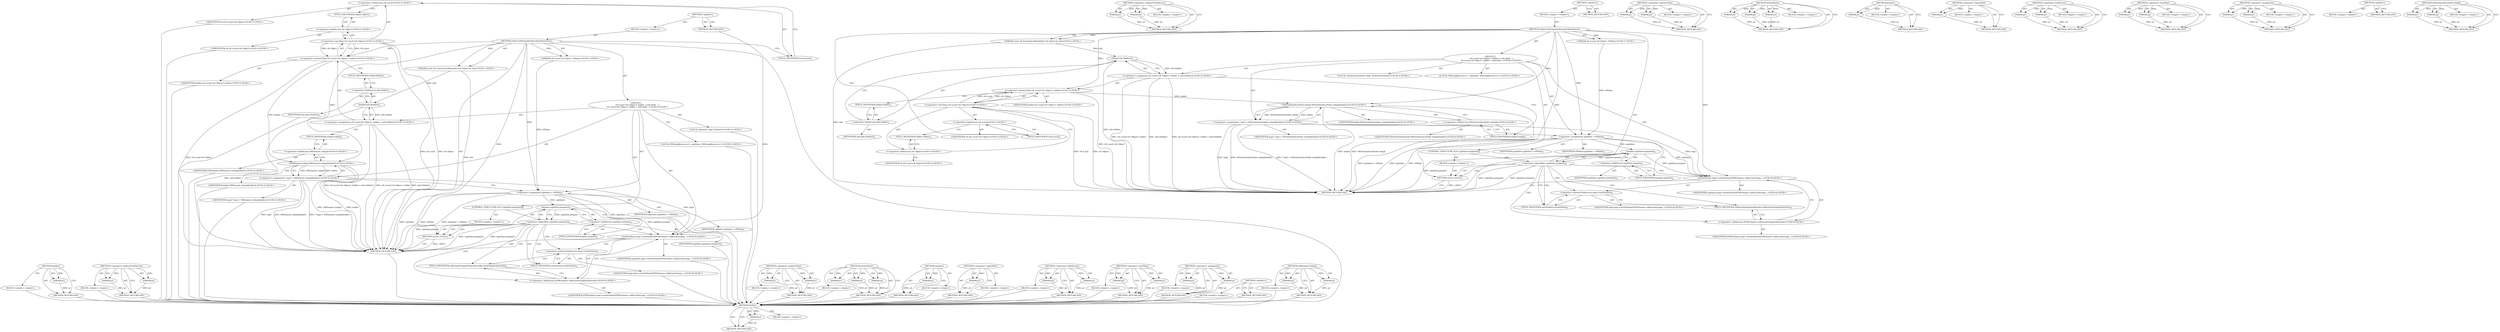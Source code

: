 digraph "V8TestInterfaceNode.toImpl" {
vulnerable_97 [label=<(METHOD,Holder)>];
vulnerable_98 [label=<(PARAM,p1)>];
vulnerable_99 [label=<(BLOCK,&lt;empty&gt;,&lt;empty&gt;)>];
vulnerable_100 [label=<(METHOD_RETURN,ANY)>];
vulnerable_120 [label=<(METHOD,&lt;operator&gt;.indirectFieldAccess)>];
vulnerable_121 [label=<(PARAM,p1)>];
vulnerable_122 [label=<(PARAM,p2)>];
vulnerable_123 [label=<(BLOCK,&lt;empty&gt;,&lt;empty&gt;)>];
vulnerable_124 [label=<(METHOD_RETURN,ANY)>];
vulnerable_6 [label=<(METHOD,&lt;global&gt;)<SUB>1</SUB>>];
vulnerable_7 [label=<(BLOCK,&lt;empty&gt;,&lt;empty&gt;)<SUB>1</SUB>>];
vulnerable_8 [label=<(METHOD,reflectUrlStringAttributeAttributeSetter)<SUB>1</SUB>>];
vulnerable_9 [label="<(PARAM,v8::Local&lt;v8::Value&gt; v8Value)<SUB>1</SUB>>"];
vulnerable_10 [label="<(PARAM,const v8::FunctionCallbackInfo&lt;v8::Value&gt;&amp; info)<SUB>1</SUB>>"];
vulnerable_11 [label="<(BLOCK,{
     v8::Local&lt;v8::Object&gt; holder = info.Hold...,{
     v8::Local&lt;v8::Object&gt; holder = info.Hold...)<SUB>2</SUB>>"];
vulnerable_12 [label="<(&lt;operator&gt;.assignment,v8::Local&lt;v8::Object&gt; holder = info.Holder())<SUB>3</SUB>>"];
vulnerable_13 [label="<(&lt;operator&gt;.greaterThan,v8::Local&lt;v8::Object&gt; holder)<SUB>3</SUB>>"];
vulnerable_14 [label="<(&lt;operator&gt;.lessThan,v8::Local&lt;v8::Object)<SUB>3</SUB>>"];
vulnerable_15 [label="<(&lt;operator&gt;.fieldAccess,v8::Local)<SUB>3</SUB>>"];
vulnerable_16 [label="<(IDENTIFIER,v8,v8::Local&lt;v8::Object)<SUB>3</SUB>>"];
vulnerable_17 [label=<(FIELD_IDENTIFIER,Local,Local)<SUB>3</SUB>>];
vulnerable_18 [label="<(&lt;operator&gt;.fieldAccess,v8::Object)<SUB>3</SUB>>"];
vulnerable_19 [label="<(IDENTIFIER,v8,v8::Local&lt;v8::Object)<SUB>3</SUB>>"];
vulnerable_20 [label=<(FIELD_IDENTIFIER,Object,Object)<SUB>3</SUB>>];
vulnerable_21 [label="<(IDENTIFIER,holder,v8::Local&lt;v8::Object&gt; holder)<SUB>3</SUB>>"];
vulnerable_22 [label=<(Holder,info.Holder())<SUB>3</SUB>>];
vulnerable_23 [label=<(&lt;operator&gt;.fieldAccess,info.Holder)<SUB>3</SUB>>];
vulnerable_24 [label=<(IDENTIFIER,info,info.Holder())<SUB>3</SUB>>];
vulnerable_25 [label=<(FIELD_IDENTIFIER,Holder,Holder)<SUB>3</SUB>>];
vulnerable_26 [label="<(LOCAL,Element* impl: Element*)<SUB>4</SUB>>"];
vulnerable_27 [label="<(&lt;operator&gt;.assignment,* impl = V8Element::toImpl(holder))<SUB>4</SUB>>"];
vulnerable_28 [label="<(IDENTIFIER,impl,* impl = V8Element::toImpl(holder))<SUB>4</SUB>>"];
vulnerable_29 [label="<(V8Element.toImpl,V8Element::toImpl(holder))<SUB>4</SUB>>"];
vulnerable_30 [label="<(&lt;operator&gt;.fieldAccess,V8Element::toImpl)<SUB>4</SUB>>"];
vulnerable_31 [label="<(IDENTIFIER,V8Element,V8Element::toImpl(holder))<SUB>4</SUB>>"];
vulnerable_32 [label=<(FIELD_IDENTIFIER,toImpl,toImpl)<SUB>4</SUB>>];
vulnerable_33 [label="<(IDENTIFIER,holder,V8Element::toImpl(holder))<SUB>4</SUB>>"];
vulnerable_34 [label="<(LOCAL,V8StringResource&lt;&gt; cppValue: V8StringResource&lt;&gt;)<SUB>5</SUB>>"];
vulnerable_35 [label=<(&lt;operator&gt;.assignment,cppValue = v8Value)<SUB>5</SUB>>];
vulnerable_36 [label=<(IDENTIFIER,cppValue,cppValue = v8Value)<SUB>5</SUB>>];
vulnerable_37 [label=<(IDENTIFIER,v8Value,cppValue = v8Value)<SUB>5</SUB>>];
vulnerable_38 [label=<(CONTROL_STRUCTURE,IF,if (!cppValue.prepare()))<SUB>6</SUB>>];
vulnerable_39 [label=<(&lt;operator&gt;.logicalNot,!cppValue.prepare())<SUB>6</SUB>>];
vulnerable_40 [label=<(prepare,cppValue.prepare())<SUB>6</SUB>>];
vulnerable_41 [label=<(&lt;operator&gt;.fieldAccess,cppValue.prepare)<SUB>6</SUB>>];
vulnerable_42 [label=<(IDENTIFIER,cppValue,cppValue.prepare())<SUB>6</SUB>>];
vulnerable_43 [label=<(FIELD_IDENTIFIER,prepare,prepare)<SUB>6</SUB>>];
vulnerable_44 [label=<(BLOCK,&lt;empty&gt;,&lt;empty&gt;)<SUB>7</SUB>>];
vulnerable_45 [label=<(RETURN,return;,return;)<SUB>7</SUB>>];
vulnerable_46 [label="<(setAttribute,impl-&gt;setAttribute(HTMLNames::reflecturlstringa...)<SUB>8</SUB>>"];
vulnerable_47 [label=<(&lt;operator&gt;.indirectFieldAccess,impl-&gt;setAttribute)<SUB>8</SUB>>];
vulnerable_48 [label="<(IDENTIFIER,impl,impl-&gt;setAttribute(HTMLNames::reflecturlstringa...)<SUB>8</SUB>>"];
vulnerable_49 [label=<(FIELD_IDENTIFIER,setAttribute,setAttribute)<SUB>8</SUB>>];
vulnerable_50 [label="<(&lt;operator&gt;.fieldAccess,HTMLNames::reflecturlstringattributeAttr)<SUB>8</SUB>>"];
vulnerable_51 [label="<(IDENTIFIER,HTMLNames,impl-&gt;setAttribute(HTMLNames::reflecturlstringa...)<SUB>8</SUB>>"];
vulnerable_52 [label=<(FIELD_IDENTIFIER,reflecturlstringattributeAttr,reflecturlstringattributeAttr)<SUB>8</SUB>>];
vulnerable_53 [label="<(IDENTIFIER,cppValue,impl-&gt;setAttribute(HTMLNames::reflecturlstringa...)<SUB>8</SUB>>"];
vulnerable_54 [label=<(METHOD_RETURN,void)<SUB>1</SUB>>];
vulnerable_56 [label=<(METHOD_RETURN,ANY)<SUB>1</SUB>>];
vulnerable_82 [label=<(METHOD,&lt;operator&gt;.greaterThan)>];
vulnerable_83 [label=<(PARAM,p1)>];
vulnerable_84 [label=<(PARAM,p2)>];
vulnerable_85 [label=<(BLOCK,&lt;empty&gt;,&lt;empty&gt;)>];
vulnerable_86 [label=<(METHOD_RETURN,ANY)>];
vulnerable_114 [label=<(METHOD,setAttribute)>];
vulnerable_115 [label=<(PARAM,p1)>];
vulnerable_116 [label=<(PARAM,p2)>];
vulnerable_117 [label=<(PARAM,p3)>];
vulnerable_118 [label=<(BLOCK,&lt;empty&gt;,&lt;empty&gt;)>];
vulnerable_119 [label=<(METHOD_RETURN,ANY)>];
vulnerable_110 [label=<(METHOD,prepare)>];
vulnerable_111 [label=<(PARAM,p1)>];
vulnerable_112 [label=<(BLOCK,&lt;empty&gt;,&lt;empty&gt;)>];
vulnerable_113 [label=<(METHOD_RETURN,ANY)>];
vulnerable_106 [label=<(METHOD,&lt;operator&gt;.logicalNot)>];
vulnerable_107 [label=<(PARAM,p1)>];
vulnerable_108 [label=<(BLOCK,&lt;empty&gt;,&lt;empty&gt;)>];
vulnerable_109 [label=<(METHOD_RETURN,ANY)>];
vulnerable_92 [label=<(METHOD,&lt;operator&gt;.fieldAccess)>];
vulnerable_93 [label=<(PARAM,p1)>];
vulnerable_94 [label=<(PARAM,p2)>];
vulnerable_95 [label=<(BLOCK,&lt;empty&gt;,&lt;empty&gt;)>];
vulnerable_96 [label=<(METHOD_RETURN,ANY)>];
vulnerable_87 [label=<(METHOD,&lt;operator&gt;.lessThan)>];
vulnerable_88 [label=<(PARAM,p1)>];
vulnerable_89 [label=<(PARAM,p2)>];
vulnerable_90 [label=<(BLOCK,&lt;empty&gt;,&lt;empty&gt;)>];
vulnerable_91 [label=<(METHOD_RETURN,ANY)>];
vulnerable_77 [label=<(METHOD,&lt;operator&gt;.assignment)>];
vulnerable_78 [label=<(PARAM,p1)>];
vulnerable_79 [label=<(PARAM,p2)>];
vulnerable_80 [label=<(BLOCK,&lt;empty&gt;,&lt;empty&gt;)>];
vulnerable_81 [label=<(METHOD_RETURN,ANY)>];
vulnerable_71 [label=<(METHOD,&lt;global&gt;)<SUB>1</SUB>>];
vulnerable_72 [label=<(BLOCK,&lt;empty&gt;,&lt;empty&gt;)>];
vulnerable_73 [label=<(METHOD_RETURN,ANY)>];
vulnerable_101 [label=<(METHOD,V8Element.toImpl)>];
vulnerable_102 [label=<(PARAM,p1)>];
vulnerable_103 [label=<(PARAM,p2)>];
vulnerable_104 [label=<(BLOCK,&lt;empty&gt;,&lt;empty&gt;)>];
vulnerable_105 [label=<(METHOD_RETURN,ANY)>];
fixed_97 [label=<(METHOD,Holder)>];
fixed_98 [label=<(PARAM,p1)>];
fixed_99 [label=<(BLOCK,&lt;empty&gt;,&lt;empty&gt;)>];
fixed_100 [label=<(METHOD_RETURN,ANY)>];
fixed_120 [label=<(METHOD,&lt;operator&gt;.indirectFieldAccess)>];
fixed_121 [label=<(PARAM,p1)>];
fixed_122 [label=<(PARAM,p2)>];
fixed_123 [label=<(BLOCK,&lt;empty&gt;,&lt;empty&gt;)>];
fixed_124 [label=<(METHOD_RETURN,ANY)>];
fixed_6 [label=<(METHOD,&lt;global&gt;)<SUB>1</SUB>>];
fixed_7 [label=<(BLOCK,&lt;empty&gt;,&lt;empty&gt;)<SUB>1</SUB>>];
fixed_8 [label=<(METHOD,reflectUrlStringAttributeAttributeSetter)<SUB>1</SUB>>];
fixed_9 [label="<(PARAM,v8::Local&lt;v8::Value&gt; v8Value)<SUB>1</SUB>>"];
fixed_10 [label="<(PARAM,const v8::FunctionCallbackInfo&lt;v8::Value&gt;&amp; info)<SUB>1</SUB>>"];
fixed_11 [label="<(BLOCK,{
     v8::Local&lt;v8::Object&gt; holder = info.Hold...,{
     v8::Local&lt;v8::Object&gt; holder = info.Hold...)<SUB>2</SUB>>"];
fixed_12 [label="<(&lt;operator&gt;.assignment,v8::Local&lt;v8::Object&gt; holder = info.Holder())<SUB>3</SUB>>"];
fixed_13 [label="<(&lt;operator&gt;.greaterThan,v8::Local&lt;v8::Object&gt; holder)<SUB>3</SUB>>"];
fixed_14 [label="<(&lt;operator&gt;.lessThan,v8::Local&lt;v8::Object)<SUB>3</SUB>>"];
fixed_15 [label="<(&lt;operator&gt;.fieldAccess,v8::Local)<SUB>3</SUB>>"];
fixed_16 [label="<(IDENTIFIER,v8,v8::Local&lt;v8::Object)<SUB>3</SUB>>"];
fixed_17 [label=<(FIELD_IDENTIFIER,Local,Local)<SUB>3</SUB>>];
fixed_18 [label="<(&lt;operator&gt;.fieldAccess,v8::Object)<SUB>3</SUB>>"];
fixed_19 [label="<(IDENTIFIER,v8,v8::Local&lt;v8::Object)<SUB>3</SUB>>"];
fixed_20 [label=<(FIELD_IDENTIFIER,Object,Object)<SUB>3</SUB>>];
fixed_21 [label="<(IDENTIFIER,holder,v8::Local&lt;v8::Object&gt; holder)<SUB>3</SUB>>"];
fixed_22 [label=<(Holder,info.Holder())<SUB>3</SUB>>];
fixed_23 [label=<(&lt;operator&gt;.fieldAccess,info.Holder)<SUB>3</SUB>>];
fixed_24 [label=<(IDENTIFIER,info,info.Holder())<SUB>3</SUB>>];
fixed_25 [label=<(FIELD_IDENTIFIER,Holder,Holder)<SUB>3</SUB>>];
fixed_26 [label="<(LOCAL,TestInterfaceNode* impl: TestInterfaceNode*)<SUB>4</SUB>>"];
fixed_27 [label="<(&lt;operator&gt;.assignment,* impl = V8TestInterfaceNode::toImpl(holder))<SUB>4</SUB>>"];
fixed_28 [label="<(IDENTIFIER,impl,* impl = V8TestInterfaceNode::toImpl(holder))<SUB>4</SUB>>"];
fixed_29 [label="<(V8TestInterfaceNode.toImpl,V8TestInterfaceNode::toImpl(holder))<SUB>4</SUB>>"];
fixed_30 [label="<(&lt;operator&gt;.fieldAccess,V8TestInterfaceNode::toImpl)<SUB>4</SUB>>"];
fixed_31 [label="<(IDENTIFIER,V8TestInterfaceNode,V8TestInterfaceNode::toImpl(holder))<SUB>4</SUB>>"];
fixed_32 [label=<(FIELD_IDENTIFIER,toImpl,toImpl)<SUB>4</SUB>>];
fixed_33 [label="<(IDENTIFIER,holder,V8TestInterfaceNode::toImpl(holder))<SUB>4</SUB>>"];
fixed_34 [label="<(LOCAL,V8StringResource&lt;&gt; cppValue: V8StringResource&lt;&gt;)<SUB>5</SUB>>"];
fixed_35 [label=<(&lt;operator&gt;.assignment,cppValue = v8Value)<SUB>5</SUB>>];
fixed_36 [label=<(IDENTIFIER,cppValue,cppValue = v8Value)<SUB>5</SUB>>];
fixed_37 [label=<(IDENTIFIER,v8Value,cppValue = v8Value)<SUB>5</SUB>>];
fixed_38 [label=<(CONTROL_STRUCTURE,IF,if (!cppValue.prepare()))<SUB>6</SUB>>];
fixed_39 [label=<(&lt;operator&gt;.logicalNot,!cppValue.prepare())<SUB>6</SUB>>];
fixed_40 [label=<(prepare,cppValue.prepare())<SUB>6</SUB>>];
fixed_41 [label=<(&lt;operator&gt;.fieldAccess,cppValue.prepare)<SUB>6</SUB>>];
fixed_42 [label=<(IDENTIFIER,cppValue,cppValue.prepare())<SUB>6</SUB>>];
fixed_43 [label=<(FIELD_IDENTIFIER,prepare,prepare)<SUB>6</SUB>>];
fixed_44 [label=<(BLOCK,&lt;empty&gt;,&lt;empty&gt;)<SUB>7</SUB>>];
fixed_45 [label=<(RETURN,return;,return;)<SUB>7</SUB>>];
fixed_46 [label="<(setAttribute,impl-&gt;setAttribute(HTMLNames::reflecturlstringa...)<SUB>8</SUB>>"];
fixed_47 [label=<(&lt;operator&gt;.indirectFieldAccess,impl-&gt;setAttribute)<SUB>8</SUB>>];
fixed_48 [label="<(IDENTIFIER,impl,impl-&gt;setAttribute(HTMLNames::reflecturlstringa...)<SUB>8</SUB>>"];
fixed_49 [label=<(FIELD_IDENTIFIER,setAttribute,setAttribute)<SUB>8</SUB>>];
fixed_50 [label="<(&lt;operator&gt;.fieldAccess,HTMLNames::reflecturlstringattributeAttr)<SUB>8</SUB>>"];
fixed_51 [label="<(IDENTIFIER,HTMLNames,impl-&gt;setAttribute(HTMLNames::reflecturlstringa...)<SUB>8</SUB>>"];
fixed_52 [label=<(FIELD_IDENTIFIER,reflecturlstringattributeAttr,reflecturlstringattributeAttr)<SUB>8</SUB>>];
fixed_53 [label="<(IDENTIFIER,cppValue,impl-&gt;setAttribute(HTMLNames::reflecturlstringa...)<SUB>8</SUB>>"];
fixed_54 [label=<(METHOD_RETURN,void)<SUB>1</SUB>>];
fixed_56 [label=<(METHOD_RETURN,ANY)<SUB>1</SUB>>];
fixed_82 [label=<(METHOD,&lt;operator&gt;.greaterThan)>];
fixed_83 [label=<(PARAM,p1)>];
fixed_84 [label=<(PARAM,p2)>];
fixed_85 [label=<(BLOCK,&lt;empty&gt;,&lt;empty&gt;)>];
fixed_86 [label=<(METHOD_RETURN,ANY)>];
fixed_114 [label=<(METHOD,setAttribute)>];
fixed_115 [label=<(PARAM,p1)>];
fixed_116 [label=<(PARAM,p2)>];
fixed_117 [label=<(PARAM,p3)>];
fixed_118 [label=<(BLOCK,&lt;empty&gt;,&lt;empty&gt;)>];
fixed_119 [label=<(METHOD_RETURN,ANY)>];
fixed_110 [label=<(METHOD,prepare)>];
fixed_111 [label=<(PARAM,p1)>];
fixed_112 [label=<(BLOCK,&lt;empty&gt;,&lt;empty&gt;)>];
fixed_113 [label=<(METHOD_RETURN,ANY)>];
fixed_106 [label=<(METHOD,&lt;operator&gt;.logicalNot)>];
fixed_107 [label=<(PARAM,p1)>];
fixed_108 [label=<(BLOCK,&lt;empty&gt;,&lt;empty&gt;)>];
fixed_109 [label=<(METHOD_RETURN,ANY)>];
fixed_92 [label=<(METHOD,&lt;operator&gt;.fieldAccess)>];
fixed_93 [label=<(PARAM,p1)>];
fixed_94 [label=<(PARAM,p2)>];
fixed_95 [label=<(BLOCK,&lt;empty&gt;,&lt;empty&gt;)>];
fixed_96 [label=<(METHOD_RETURN,ANY)>];
fixed_87 [label=<(METHOD,&lt;operator&gt;.lessThan)>];
fixed_88 [label=<(PARAM,p1)>];
fixed_89 [label=<(PARAM,p2)>];
fixed_90 [label=<(BLOCK,&lt;empty&gt;,&lt;empty&gt;)>];
fixed_91 [label=<(METHOD_RETURN,ANY)>];
fixed_77 [label=<(METHOD,&lt;operator&gt;.assignment)>];
fixed_78 [label=<(PARAM,p1)>];
fixed_79 [label=<(PARAM,p2)>];
fixed_80 [label=<(BLOCK,&lt;empty&gt;,&lt;empty&gt;)>];
fixed_81 [label=<(METHOD_RETURN,ANY)>];
fixed_71 [label=<(METHOD,&lt;global&gt;)<SUB>1</SUB>>];
fixed_72 [label=<(BLOCK,&lt;empty&gt;,&lt;empty&gt;)>];
fixed_73 [label=<(METHOD_RETURN,ANY)>];
fixed_101 [label=<(METHOD,V8TestInterfaceNode.toImpl)>];
fixed_102 [label=<(PARAM,p1)>];
fixed_103 [label=<(PARAM,p2)>];
fixed_104 [label=<(BLOCK,&lt;empty&gt;,&lt;empty&gt;)>];
fixed_105 [label=<(METHOD_RETURN,ANY)>];
vulnerable_97 -> vulnerable_98  [key=0, label="AST: "];
vulnerable_97 -> vulnerable_98  [key=1, label="DDG: "];
vulnerable_97 -> vulnerable_99  [key=0, label="AST: "];
vulnerable_97 -> vulnerable_100  [key=0, label="AST: "];
vulnerable_97 -> vulnerable_100  [key=1, label="CFG: "];
vulnerable_98 -> vulnerable_100  [key=0, label="DDG: p1"];
vulnerable_99 -> fixed_97  [key=0];
vulnerable_100 -> fixed_97  [key=0];
vulnerable_120 -> vulnerable_121  [key=0, label="AST: "];
vulnerable_120 -> vulnerable_121  [key=1, label="DDG: "];
vulnerable_120 -> vulnerable_123  [key=0, label="AST: "];
vulnerable_120 -> vulnerable_122  [key=0, label="AST: "];
vulnerable_120 -> vulnerable_122  [key=1, label="DDG: "];
vulnerable_120 -> vulnerable_124  [key=0, label="AST: "];
vulnerable_120 -> vulnerable_124  [key=1, label="CFG: "];
vulnerable_121 -> vulnerable_124  [key=0, label="DDG: p1"];
vulnerable_122 -> vulnerable_124  [key=0, label="DDG: p2"];
vulnerable_123 -> fixed_97  [key=0];
vulnerable_124 -> fixed_97  [key=0];
vulnerable_6 -> vulnerable_7  [key=0, label="AST: "];
vulnerable_6 -> vulnerable_56  [key=0, label="AST: "];
vulnerable_6 -> vulnerable_56  [key=1, label="CFG: "];
vulnerable_7 -> vulnerable_8  [key=0, label="AST: "];
vulnerable_8 -> vulnerable_9  [key=0, label="AST: "];
vulnerable_8 -> vulnerable_9  [key=1, label="DDG: "];
vulnerable_8 -> vulnerable_10  [key=0, label="AST: "];
vulnerable_8 -> vulnerable_10  [key=1, label="DDG: "];
vulnerable_8 -> vulnerable_11  [key=0, label="AST: "];
vulnerable_8 -> vulnerable_54  [key=0, label="AST: "];
vulnerable_8 -> vulnerable_17  [key=0, label="CFG: "];
vulnerable_8 -> vulnerable_35  [key=0, label="DDG: "];
vulnerable_8 -> vulnerable_46  [key=0, label="DDG: "];
vulnerable_8 -> vulnerable_13  [key=0, label="DDG: "];
vulnerable_8 -> vulnerable_29  [key=0, label="DDG: "];
vulnerable_8 -> vulnerable_45  [key=0, label="DDG: "];
vulnerable_9 -> vulnerable_35  [key=0, label="DDG: v8Value"];
vulnerable_10 -> vulnerable_54  [key=0, label="DDG: info"];
vulnerable_10 -> vulnerable_22  [key=0, label="DDG: info"];
vulnerable_11 -> vulnerable_12  [key=0, label="AST: "];
vulnerable_11 -> vulnerable_26  [key=0, label="AST: "];
vulnerable_11 -> vulnerable_27  [key=0, label="AST: "];
vulnerable_11 -> vulnerable_34  [key=0, label="AST: "];
vulnerable_11 -> vulnerable_35  [key=0, label="AST: "];
vulnerable_11 -> vulnerable_38  [key=0, label="AST: "];
vulnerable_11 -> vulnerable_46  [key=0, label="AST: "];
vulnerable_12 -> vulnerable_13  [key=0, label="AST: "];
vulnerable_12 -> vulnerable_22  [key=0, label="AST: "];
vulnerable_12 -> vulnerable_32  [key=0, label="CFG: "];
vulnerable_12 -> vulnerable_54  [key=0, label="DDG: v8::Local&lt;v8::Object&gt; holder"];
vulnerable_12 -> vulnerable_54  [key=1, label="DDG: info.Holder()"];
vulnerable_12 -> vulnerable_54  [key=2, label="DDG: v8::Local&lt;v8::Object&gt; holder = info.Holder()"];
vulnerable_13 -> vulnerable_14  [key=0, label="AST: "];
vulnerable_13 -> vulnerable_21  [key=0, label="AST: "];
vulnerable_13 -> vulnerable_25  [key=0, label="CFG: "];
vulnerable_13 -> vulnerable_54  [key=0, label="DDG: v8::Local&lt;v8::Object"];
vulnerable_13 -> vulnerable_29  [key=0, label="DDG: holder"];
vulnerable_14 -> vulnerable_15  [key=0, label="AST: "];
vulnerable_14 -> vulnerable_18  [key=0, label="AST: "];
vulnerable_14 -> vulnerable_13  [key=0, label="CFG: "];
vulnerable_14 -> vulnerable_13  [key=1, label="DDG: v8::Local"];
vulnerable_14 -> vulnerable_13  [key=2, label="DDG: v8::Object"];
vulnerable_14 -> vulnerable_54  [key=0, label="DDG: v8::Local"];
vulnerable_14 -> vulnerable_54  [key=1, label="DDG: v8::Object"];
vulnerable_15 -> vulnerable_16  [key=0, label="AST: "];
vulnerable_15 -> vulnerable_17  [key=0, label="AST: "];
vulnerable_15 -> vulnerable_20  [key=0, label="CFG: "];
vulnerable_16 -> fixed_97  [key=0];
vulnerable_17 -> vulnerable_15  [key=0, label="CFG: "];
vulnerable_18 -> vulnerable_19  [key=0, label="AST: "];
vulnerable_18 -> vulnerable_20  [key=0, label="AST: "];
vulnerable_18 -> vulnerable_14  [key=0, label="CFG: "];
vulnerable_19 -> fixed_97  [key=0];
vulnerable_20 -> vulnerable_18  [key=0, label="CFG: "];
vulnerable_21 -> fixed_97  [key=0];
vulnerable_22 -> vulnerable_23  [key=0, label="AST: "];
vulnerable_22 -> vulnerable_12  [key=0, label="CFG: "];
vulnerable_22 -> vulnerable_12  [key=1, label="DDG: info.Holder"];
vulnerable_22 -> vulnerable_54  [key=0, label="DDG: info.Holder"];
vulnerable_23 -> vulnerable_24  [key=0, label="AST: "];
vulnerable_23 -> vulnerable_25  [key=0, label="AST: "];
vulnerable_23 -> vulnerable_22  [key=0, label="CFG: "];
vulnerable_24 -> fixed_97  [key=0];
vulnerable_25 -> vulnerable_23  [key=0, label="CFG: "];
vulnerable_26 -> fixed_97  [key=0];
vulnerable_27 -> vulnerable_28  [key=0, label="AST: "];
vulnerable_27 -> vulnerable_29  [key=0, label="AST: "];
vulnerable_27 -> vulnerable_35  [key=0, label="CFG: "];
vulnerable_27 -> vulnerable_54  [key=0, label="DDG: impl"];
vulnerable_27 -> vulnerable_54  [key=1, label="DDG: V8Element::toImpl(holder)"];
vulnerable_27 -> vulnerable_54  [key=2, label="DDG: * impl = V8Element::toImpl(holder)"];
vulnerable_27 -> vulnerable_46  [key=0, label="DDG: impl"];
vulnerable_28 -> fixed_97  [key=0];
vulnerable_29 -> vulnerable_30  [key=0, label="AST: "];
vulnerable_29 -> vulnerable_33  [key=0, label="AST: "];
vulnerable_29 -> vulnerable_27  [key=0, label="CFG: "];
vulnerable_29 -> vulnerable_27  [key=1, label="DDG: V8Element::toImpl"];
vulnerable_29 -> vulnerable_27  [key=2, label="DDG: holder"];
vulnerable_29 -> vulnerable_54  [key=0, label="DDG: V8Element::toImpl"];
vulnerable_29 -> vulnerable_54  [key=1, label="DDG: holder"];
vulnerable_30 -> vulnerable_31  [key=0, label="AST: "];
vulnerable_30 -> vulnerable_32  [key=0, label="AST: "];
vulnerable_30 -> vulnerable_29  [key=0, label="CFG: "];
vulnerable_31 -> fixed_97  [key=0];
vulnerable_32 -> vulnerable_30  [key=0, label="CFG: "];
vulnerable_33 -> fixed_97  [key=0];
vulnerable_34 -> fixed_97  [key=0];
vulnerable_35 -> vulnerable_36  [key=0, label="AST: "];
vulnerable_35 -> vulnerable_37  [key=0, label="AST: "];
vulnerable_35 -> vulnerable_43  [key=0, label="CFG: "];
vulnerable_35 -> vulnerable_54  [key=0, label="DDG: cppValue"];
vulnerable_35 -> vulnerable_54  [key=1, label="DDG: v8Value"];
vulnerable_35 -> vulnerable_54  [key=2, label="DDG: cppValue = v8Value"];
vulnerable_35 -> vulnerable_46  [key=0, label="DDG: cppValue"];
vulnerable_35 -> vulnerable_40  [key=0, label="DDG: cppValue"];
vulnerable_36 -> fixed_97  [key=0];
vulnerable_37 -> fixed_97  [key=0];
vulnerable_38 -> vulnerable_39  [key=0, label="AST: "];
vulnerable_38 -> vulnerable_44  [key=0, label="AST: "];
vulnerable_39 -> vulnerable_40  [key=0, label="AST: "];
vulnerable_39 -> vulnerable_45  [key=0, label="CFG: "];
vulnerable_39 -> vulnerable_45  [key=1, label="CDG: "];
vulnerable_39 -> vulnerable_49  [key=0, label="CFG: "];
vulnerable_39 -> vulnerable_49  [key=1, label="CDG: "];
vulnerable_39 -> vulnerable_54  [key=0, label="DDG: cppValue.prepare()"];
vulnerable_39 -> vulnerable_54  [key=1, label="DDG: !cppValue.prepare()"];
vulnerable_39 -> vulnerable_47  [key=0, label="CDG: "];
vulnerable_39 -> vulnerable_50  [key=0, label="CDG: "];
vulnerable_39 -> vulnerable_52  [key=0, label="CDG: "];
vulnerable_39 -> vulnerable_46  [key=0, label="CDG: "];
vulnerable_40 -> vulnerable_41  [key=0, label="AST: "];
vulnerable_40 -> vulnerable_39  [key=0, label="CFG: "];
vulnerable_40 -> vulnerable_39  [key=1, label="DDG: cppValue.prepare"];
vulnerable_40 -> vulnerable_54  [key=0, label="DDG: cppValue.prepare"];
vulnerable_40 -> vulnerable_46  [key=0, label="DDG: cppValue.prepare"];
vulnerable_41 -> vulnerable_42  [key=0, label="AST: "];
vulnerable_41 -> vulnerable_43  [key=0, label="AST: "];
vulnerable_41 -> vulnerable_40  [key=0, label="CFG: "];
vulnerable_42 -> fixed_97  [key=0];
vulnerable_43 -> vulnerable_41  [key=0, label="CFG: "];
vulnerable_44 -> vulnerable_45  [key=0, label="AST: "];
vulnerable_45 -> vulnerable_54  [key=0, label="CFG: "];
vulnerable_45 -> vulnerable_54  [key=1, label="DDG: &lt;RET&gt;"];
vulnerable_46 -> vulnerable_47  [key=0, label="AST: "];
vulnerable_46 -> vulnerable_50  [key=0, label="AST: "];
vulnerable_46 -> vulnerable_53  [key=0, label="AST: "];
vulnerable_46 -> vulnerable_54  [key=0, label="CFG: "];
vulnerable_47 -> vulnerable_48  [key=0, label="AST: "];
vulnerable_47 -> vulnerable_49  [key=0, label="AST: "];
vulnerable_47 -> vulnerable_52  [key=0, label="CFG: "];
vulnerable_48 -> fixed_97  [key=0];
vulnerable_49 -> vulnerable_47  [key=0, label="CFG: "];
vulnerable_50 -> vulnerable_51  [key=0, label="AST: "];
vulnerable_50 -> vulnerable_52  [key=0, label="AST: "];
vulnerable_50 -> vulnerable_46  [key=0, label="CFG: "];
vulnerable_51 -> fixed_97  [key=0];
vulnerable_52 -> vulnerable_50  [key=0, label="CFG: "];
vulnerable_53 -> fixed_97  [key=0];
vulnerable_54 -> fixed_97  [key=0];
vulnerable_56 -> fixed_97  [key=0];
vulnerable_82 -> vulnerable_83  [key=0, label="AST: "];
vulnerable_82 -> vulnerable_83  [key=1, label="DDG: "];
vulnerable_82 -> vulnerable_85  [key=0, label="AST: "];
vulnerable_82 -> vulnerable_84  [key=0, label="AST: "];
vulnerable_82 -> vulnerable_84  [key=1, label="DDG: "];
vulnerable_82 -> vulnerable_86  [key=0, label="AST: "];
vulnerable_82 -> vulnerable_86  [key=1, label="CFG: "];
vulnerable_83 -> vulnerable_86  [key=0, label="DDG: p1"];
vulnerable_84 -> vulnerable_86  [key=0, label="DDG: p2"];
vulnerable_85 -> fixed_97  [key=0];
vulnerable_86 -> fixed_97  [key=0];
vulnerable_114 -> vulnerable_115  [key=0, label="AST: "];
vulnerable_114 -> vulnerable_115  [key=1, label="DDG: "];
vulnerable_114 -> vulnerable_118  [key=0, label="AST: "];
vulnerable_114 -> vulnerable_116  [key=0, label="AST: "];
vulnerable_114 -> vulnerable_116  [key=1, label="DDG: "];
vulnerable_114 -> vulnerable_119  [key=0, label="AST: "];
vulnerable_114 -> vulnerable_119  [key=1, label="CFG: "];
vulnerable_114 -> vulnerable_117  [key=0, label="AST: "];
vulnerable_114 -> vulnerable_117  [key=1, label="DDG: "];
vulnerable_115 -> vulnerable_119  [key=0, label="DDG: p1"];
vulnerable_116 -> vulnerable_119  [key=0, label="DDG: p2"];
vulnerable_117 -> vulnerable_119  [key=0, label="DDG: p3"];
vulnerable_118 -> fixed_97  [key=0];
vulnerable_119 -> fixed_97  [key=0];
vulnerable_110 -> vulnerable_111  [key=0, label="AST: "];
vulnerable_110 -> vulnerable_111  [key=1, label="DDG: "];
vulnerable_110 -> vulnerable_112  [key=0, label="AST: "];
vulnerable_110 -> vulnerable_113  [key=0, label="AST: "];
vulnerable_110 -> vulnerable_113  [key=1, label="CFG: "];
vulnerable_111 -> vulnerable_113  [key=0, label="DDG: p1"];
vulnerable_112 -> fixed_97  [key=0];
vulnerable_113 -> fixed_97  [key=0];
vulnerable_106 -> vulnerable_107  [key=0, label="AST: "];
vulnerable_106 -> vulnerable_107  [key=1, label="DDG: "];
vulnerable_106 -> vulnerable_108  [key=0, label="AST: "];
vulnerable_106 -> vulnerable_109  [key=0, label="AST: "];
vulnerable_106 -> vulnerable_109  [key=1, label="CFG: "];
vulnerable_107 -> vulnerable_109  [key=0, label="DDG: p1"];
vulnerable_108 -> fixed_97  [key=0];
vulnerable_109 -> fixed_97  [key=0];
vulnerable_92 -> vulnerable_93  [key=0, label="AST: "];
vulnerable_92 -> vulnerable_93  [key=1, label="DDG: "];
vulnerable_92 -> vulnerable_95  [key=0, label="AST: "];
vulnerable_92 -> vulnerable_94  [key=0, label="AST: "];
vulnerable_92 -> vulnerable_94  [key=1, label="DDG: "];
vulnerable_92 -> vulnerable_96  [key=0, label="AST: "];
vulnerable_92 -> vulnerable_96  [key=1, label="CFG: "];
vulnerable_93 -> vulnerable_96  [key=0, label="DDG: p1"];
vulnerable_94 -> vulnerable_96  [key=0, label="DDG: p2"];
vulnerable_95 -> fixed_97  [key=0];
vulnerable_96 -> fixed_97  [key=0];
vulnerable_87 -> vulnerable_88  [key=0, label="AST: "];
vulnerable_87 -> vulnerable_88  [key=1, label="DDG: "];
vulnerable_87 -> vulnerable_90  [key=0, label="AST: "];
vulnerable_87 -> vulnerable_89  [key=0, label="AST: "];
vulnerable_87 -> vulnerable_89  [key=1, label="DDG: "];
vulnerable_87 -> vulnerable_91  [key=0, label="AST: "];
vulnerable_87 -> vulnerable_91  [key=1, label="CFG: "];
vulnerable_88 -> vulnerable_91  [key=0, label="DDG: p1"];
vulnerable_89 -> vulnerable_91  [key=0, label="DDG: p2"];
vulnerable_90 -> fixed_97  [key=0];
vulnerable_91 -> fixed_97  [key=0];
vulnerable_77 -> vulnerable_78  [key=0, label="AST: "];
vulnerable_77 -> vulnerable_78  [key=1, label="DDG: "];
vulnerable_77 -> vulnerable_80  [key=0, label="AST: "];
vulnerable_77 -> vulnerable_79  [key=0, label="AST: "];
vulnerable_77 -> vulnerable_79  [key=1, label="DDG: "];
vulnerable_77 -> vulnerable_81  [key=0, label="AST: "];
vulnerable_77 -> vulnerable_81  [key=1, label="CFG: "];
vulnerable_78 -> vulnerable_81  [key=0, label="DDG: p1"];
vulnerable_79 -> vulnerable_81  [key=0, label="DDG: p2"];
vulnerable_80 -> fixed_97  [key=0];
vulnerable_81 -> fixed_97  [key=0];
vulnerable_71 -> vulnerable_72  [key=0, label="AST: "];
vulnerable_71 -> vulnerable_73  [key=0, label="AST: "];
vulnerable_71 -> vulnerable_73  [key=1, label="CFG: "];
vulnerable_72 -> fixed_97  [key=0];
vulnerable_73 -> fixed_97  [key=0];
vulnerable_101 -> vulnerable_102  [key=0, label="AST: "];
vulnerable_101 -> vulnerable_102  [key=1, label="DDG: "];
vulnerable_101 -> vulnerable_104  [key=0, label="AST: "];
vulnerable_101 -> vulnerable_103  [key=0, label="AST: "];
vulnerable_101 -> vulnerable_103  [key=1, label="DDG: "];
vulnerable_101 -> vulnerable_105  [key=0, label="AST: "];
vulnerable_101 -> vulnerable_105  [key=1, label="CFG: "];
vulnerable_102 -> vulnerable_105  [key=0, label="DDG: p1"];
vulnerable_103 -> vulnerable_105  [key=0, label="DDG: p2"];
vulnerable_104 -> fixed_97  [key=0];
vulnerable_105 -> fixed_97  [key=0];
fixed_97 -> fixed_98  [key=0, label="AST: "];
fixed_97 -> fixed_98  [key=1, label="DDG: "];
fixed_97 -> fixed_99  [key=0, label="AST: "];
fixed_97 -> fixed_100  [key=0, label="AST: "];
fixed_97 -> fixed_100  [key=1, label="CFG: "];
fixed_98 -> fixed_100  [key=0, label="DDG: p1"];
fixed_120 -> fixed_121  [key=0, label="AST: "];
fixed_120 -> fixed_121  [key=1, label="DDG: "];
fixed_120 -> fixed_123  [key=0, label="AST: "];
fixed_120 -> fixed_122  [key=0, label="AST: "];
fixed_120 -> fixed_122  [key=1, label="DDG: "];
fixed_120 -> fixed_124  [key=0, label="AST: "];
fixed_120 -> fixed_124  [key=1, label="CFG: "];
fixed_121 -> fixed_124  [key=0, label="DDG: p1"];
fixed_122 -> fixed_124  [key=0, label="DDG: p2"];
fixed_6 -> fixed_7  [key=0, label="AST: "];
fixed_6 -> fixed_56  [key=0, label="AST: "];
fixed_6 -> fixed_56  [key=1, label="CFG: "];
fixed_7 -> fixed_8  [key=0, label="AST: "];
fixed_8 -> fixed_9  [key=0, label="AST: "];
fixed_8 -> fixed_9  [key=1, label="DDG: "];
fixed_8 -> fixed_10  [key=0, label="AST: "];
fixed_8 -> fixed_10  [key=1, label="DDG: "];
fixed_8 -> fixed_11  [key=0, label="AST: "];
fixed_8 -> fixed_54  [key=0, label="AST: "];
fixed_8 -> fixed_17  [key=0, label="CFG: "];
fixed_8 -> fixed_35  [key=0, label="DDG: "];
fixed_8 -> fixed_46  [key=0, label="DDG: "];
fixed_8 -> fixed_13  [key=0, label="DDG: "];
fixed_8 -> fixed_29  [key=0, label="DDG: "];
fixed_8 -> fixed_45  [key=0, label="DDG: "];
fixed_9 -> fixed_35  [key=0, label="DDG: v8Value"];
fixed_10 -> fixed_54  [key=0, label="DDG: info"];
fixed_10 -> fixed_22  [key=0, label="DDG: info"];
fixed_11 -> fixed_12  [key=0, label="AST: "];
fixed_11 -> fixed_26  [key=0, label="AST: "];
fixed_11 -> fixed_27  [key=0, label="AST: "];
fixed_11 -> fixed_34  [key=0, label="AST: "];
fixed_11 -> fixed_35  [key=0, label="AST: "];
fixed_11 -> fixed_38  [key=0, label="AST: "];
fixed_11 -> fixed_46  [key=0, label="AST: "];
fixed_12 -> fixed_13  [key=0, label="AST: "];
fixed_12 -> fixed_22  [key=0, label="AST: "];
fixed_12 -> fixed_32  [key=0, label="CFG: "];
fixed_12 -> fixed_54  [key=0, label="DDG: v8::Local&lt;v8::Object&gt; holder"];
fixed_12 -> fixed_54  [key=1, label="DDG: info.Holder()"];
fixed_12 -> fixed_54  [key=2, label="DDG: v8::Local&lt;v8::Object&gt; holder = info.Holder()"];
fixed_13 -> fixed_14  [key=0, label="AST: "];
fixed_13 -> fixed_21  [key=0, label="AST: "];
fixed_13 -> fixed_25  [key=0, label="CFG: "];
fixed_13 -> fixed_54  [key=0, label="DDG: v8::Local&lt;v8::Object"];
fixed_13 -> fixed_29  [key=0, label="DDG: holder"];
fixed_14 -> fixed_15  [key=0, label="AST: "];
fixed_14 -> fixed_18  [key=0, label="AST: "];
fixed_14 -> fixed_13  [key=0, label="CFG: "];
fixed_14 -> fixed_13  [key=1, label="DDG: v8::Local"];
fixed_14 -> fixed_13  [key=2, label="DDG: v8::Object"];
fixed_14 -> fixed_54  [key=0, label="DDG: v8::Local"];
fixed_14 -> fixed_54  [key=1, label="DDG: v8::Object"];
fixed_15 -> fixed_16  [key=0, label="AST: "];
fixed_15 -> fixed_17  [key=0, label="AST: "];
fixed_15 -> fixed_20  [key=0, label="CFG: "];
fixed_17 -> fixed_15  [key=0, label="CFG: "];
fixed_18 -> fixed_19  [key=0, label="AST: "];
fixed_18 -> fixed_20  [key=0, label="AST: "];
fixed_18 -> fixed_14  [key=0, label="CFG: "];
fixed_20 -> fixed_18  [key=0, label="CFG: "];
fixed_22 -> fixed_23  [key=0, label="AST: "];
fixed_22 -> fixed_12  [key=0, label="CFG: "];
fixed_22 -> fixed_12  [key=1, label="DDG: info.Holder"];
fixed_22 -> fixed_54  [key=0, label="DDG: info.Holder"];
fixed_23 -> fixed_24  [key=0, label="AST: "];
fixed_23 -> fixed_25  [key=0, label="AST: "];
fixed_23 -> fixed_22  [key=0, label="CFG: "];
fixed_25 -> fixed_23  [key=0, label="CFG: "];
fixed_27 -> fixed_28  [key=0, label="AST: "];
fixed_27 -> fixed_29  [key=0, label="AST: "];
fixed_27 -> fixed_35  [key=0, label="CFG: "];
fixed_27 -> fixed_54  [key=0, label="DDG: impl"];
fixed_27 -> fixed_54  [key=1, label="DDG: V8TestInterfaceNode::toImpl(holder)"];
fixed_27 -> fixed_54  [key=2, label="DDG: * impl = V8TestInterfaceNode::toImpl(holder)"];
fixed_27 -> fixed_46  [key=0, label="DDG: impl"];
fixed_29 -> fixed_30  [key=0, label="AST: "];
fixed_29 -> fixed_33  [key=0, label="AST: "];
fixed_29 -> fixed_27  [key=0, label="CFG: "];
fixed_29 -> fixed_27  [key=1, label="DDG: V8TestInterfaceNode::toImpl"];
fixed_29 -> fixed_27  [key=2, label="DDG: holder"];
fixed_29 -> fixed_54  [key=0, label="DDG: V8TestInterfaceNode::toImpl"];
fixed_29 -> fixed_54  [key=1, label="DDG: holder"];
fixed_30 -> fixed_31  [key=0, label="AST: "];
fixed_30 -> fixed_32  [key=0, label="AST: "];
fixed_30 -> fixed_29  [key=0, label="CFG: "];
fixed_32 -> fixed_30  [key=0, label="CFG: "];
fixed_35 -> fixed_36  [key=0, label="AST: "];
fixed_35 -> fixed_37  [key=0, label="AST: "];
fixed_35 -> fixed_43  [key=0, label="CFG: "];
fixed_35 -> fixed_54  [key=0, label="DDG: cppValue"];
fixed_35 -> fixed_54  [key=1, label="DDG: v8Value"];
fixed_35 -> fixed_54  [key=2, label="DDG: cppValue = v8Value"];
fixed_35 -> fixed_46  [key=0, label="DDG: cppValue"];
fixed_35 -> fixed_40  [key=0, label="DDG: cppValue"];
fixed_38 -> fixed_39  [key=0, label="AST: "];
fixed_38 -> fixed_44  [key=0, label="AST: "];
fixed_39 -> fixed_40  [key=0, label="AST: "];
fixed_39 -> fixed_45  [key=0, label="CFG: "];
fixed_39 -> fixed_45  [key=1, label="CDG: "];
fixed_39 -> fixed_49  [key=0, label="CFG: "];
fixed_39 -> fixed_49  [key=1, label="CDG: "];
fixed_39 -> fixed_54  [key=0, label="DDG: cppValue.prepare()"];
fixed_39 -> fixed_54  [key=1, label="DDG: !cppValue.prepare()"];
fixed_39 -> fixed_47  [key=0, label="CDG: "];
fixed_39 -> fixed_50  [key=0, label="CDG: "];
fixed_39 -> fixed_52  [key=0, label="CDG: "];
fixed_39 -> fixed_46  [key=0, label="CDG: "];
fixed_40 -> fixed_41  [key=0, label="AST: "];
fixed_40 -> fixed_39  [key=0, label="CFG: "];
fixed_40 -> fixed_39  [key=1, label="DDG: cppValue.prepare"];
fixed_40 -> fixed_54  [key=0, label="DDG: cppValue.prepare"];
fixed_40 -> fixed_46  [key=0, label="DDG: cppValue.prepare"];
fixed_41 -> fixed_42  [key=0, label="AST: "];
fixed_41 -> fixed_43  [key=0, label="AST: "];
fixed_41 -> fixed_40  [key=0, label="CFG: "];
fixed_43 -> fixed_41  [key=0, label="CFG: "];
fixed_44 -> fixed_45  [key=0, label="AST: "];
fixed_45 -> fixed_54  [key=0, label="CFG: "];
fixed_45 -> fixed_54  [key=1, label="DDG: &lt;RET&gt;"];
fixed_46 -> fixed_47  [key=0, label="AST: "];
fixed_46 -> fixed_50  [key=0, label="AST: "];
fixed_46 -> fixed_53  [key=0, label="AST: "];
fixed_46 -> fixed_54  [key=0, label="CFG: "];
fixed_47 -> fixed_48  [key=0, label="AST: "];
fixed_47 -> fixed_49  [key=0, label="AST: "];
fixed_47 -> fixed_52  [key=0, label="CFG: "];
fixed_49 -> fixed_47  [key=0, label="CFG: "];
fixed_50 -> fixed_51  [key=0, label="AST: "];
fixed_50 -> fixed_52  [key=0, label="AST: "];
fixed_50 -> fixed_46  [key=0, label="CFG: "];
fixed_52 -> fixed_50  [key=0, label="CFG: "];
fixed_82 -> fixed_83  [key=0, label="AST: "];
fixed_82 -> fixed_83  [key=1, label="DDG: "];
fixed_82 -> fixed_85  [key=0, label="AST: "];
fixed_82 -> fixed_84  [key=0, label="AST: "];
fixed_82 -> fixed_84  [key=1, label="DDG: "];
fixed_82 -> fixed_86  [key=0, label="AST: "];
fixed_82 -> fixed_86  [key=1, label="CFG: "];
fixed_83 -> fixed_86  [key=0, label="DDG: p1"];
fixed_84 -> fixed_86  [key=0, label="DDG: p2"];
fixed_114 -> fixed_115  [key=0, label="AST: "];
fixed_114 -> fixed_115  [key=1, label="DDG: "];
fixed_114 -> fixed_118  [key=0, label="AST: "];
fixed_114 -> fixed_116  [key=0, label="AST: "];
fixed_114 -> fixed_116  [key=1, label="DDG: "];
fixed_114 -> fixed_119  [key=0, label="AST: "];
fixed_114 -> fixed_119  [key=1, label="CFG: "];
fixed_114 -> fixed_117  [key=0, label="AST: "];
fixed_114 -> fixed_117  [key=1, label="DDG: "];
fixed_115 -> fixed_119  [key=0, label="DDG: p1"];
fixed_116 -> fixed_119  [key=0, label="DDG: p2"];
fixed_117 -> fixed_119  [key=0, label="DDG: p3"];
fixed_110 -> fixed_111  [key=0, label="AST: "];
fixed_110 -> fixed_111  [key=1, label="DDG: "];
fixed_110 -> fixed_112  [key=0, label="AST: "];
fixed_110 -> fixed_113  [key=0, label="AST: "];
fixed_110 -> fixed_113  [key=1, label="CFG: "];
fixed_111 -> fixed_113  [key=0, label="DDG: p1"];
fixed_106 -> fixed_107  [key=0, label="AST: "];
fixed_106 -> fixed_107  [key=1, label="DDG: "];
fixed_106 -> fixed_108  [key=0, label="AST: "];
fixed_106 -> fixed_109  [key=0, label="AST: "];
fixed_106 -> fixed_109  [key=1, label="CFG: "];
fixed_107 -> fixed_109  [key=0, label="DDG: p1"];
fixed_92 -> fixed_93  [key=0, label="AST: "];
fixed_92 -> fixed_93  [key=1, label="DDG: "];
fixed_92 -> fixed_95  [key=0, label="AST: "];
fixed_92 -> fixed_94  [key=0, label="AST: "];
fixed_92 -> fixed_94  [key=1, label="DDG: "];
fixed_92 -> fixed_96  [key=0, label="AST: "];
fixed_92 -> fixed_96  [key=1, label="CFG: "];
fixed_93 -> fixed_96  [key=0, label="DDG: p1"];
fixed_94 -> fixed_96  [key=0, label="DDG: p2"];
fixed_87 -> fixed_88  [key=0, label="AST: "];
fixed_87 -> fixed_88  [key=1, label="DDG: "];
fixed_87 -> fixed_90  [key=0, label="AST: "];
fixed_87 -> fixed_89  [key=0, label="AST: "];
fixed_87 -> fixed_89  [key=1, label="DDG: "];
fixed_87 -> fixed_91  [key=0, label="AST: "];
fixed_87 -> fixed_91  [key=1, label="CFG: "];
fixed_88 -> fixed_91  [key=0, label="DDG: p1"];
fixed_89 -> fixed_91  [key=0, label="DDG: p2"];
fixed_77 -> fixed_78  [key=0, label="AST: "];
fixed_77 -> fixed_78  [key=1, label="DDG: "];
fixed_77 -> fixed_80  [key=0, label="AST: "];
fixed_77 -> fixed_79  [key=0, label="AST: "];
fixed_77 -> fixed_79  [key=1, label="DDG: "];
fixed_77 -> fixed_81  [key=0, label="AST: "];
fixed_77 -> fixed_81  [key=1, label="CFG: "];
fixed_78 -> fixed_81  [key=0, label="DDG: p1"];
fixed_79 -> fixed_81  [key=0, label="DDG: p2"];
fixed_71 -> fixed_72  [key=0, label="AST: "];
fixed_71 -> fixed_73  [key=0, label="AST: "];
fixed_71 -> fixed_73  [key=1, label="CFG: "];
fixed_101 -> fixed_102  [key=0, label="AST: "];
fixed_101 -> fixed_102  [key=1, label="DDG: "];
fixed_101 -> fixed_104  [key=0, label="AST: "];
fixed_101 -> fixed_103  [key=0, label="AST: "];
fixed_101 -> fixed_103  [key=1, label="DDG: "];
fixed_101 -> fixed_105  [key=0, label="AST: "];
fixed_101 -> fixed_105  [key=1, label="CFG: "];
fixed_102 -> fixed_105  [key=0, label="DDG: p1"];
fixed_103 -> fixed_105  [key=0, label="DDG: p2"];
}
